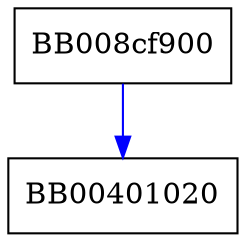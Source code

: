 digraph wmemmove {
  node [shape="box"];
  graph [splines=ortho];
  BB008cf900 -> BB00401020 [color="blue"];
}